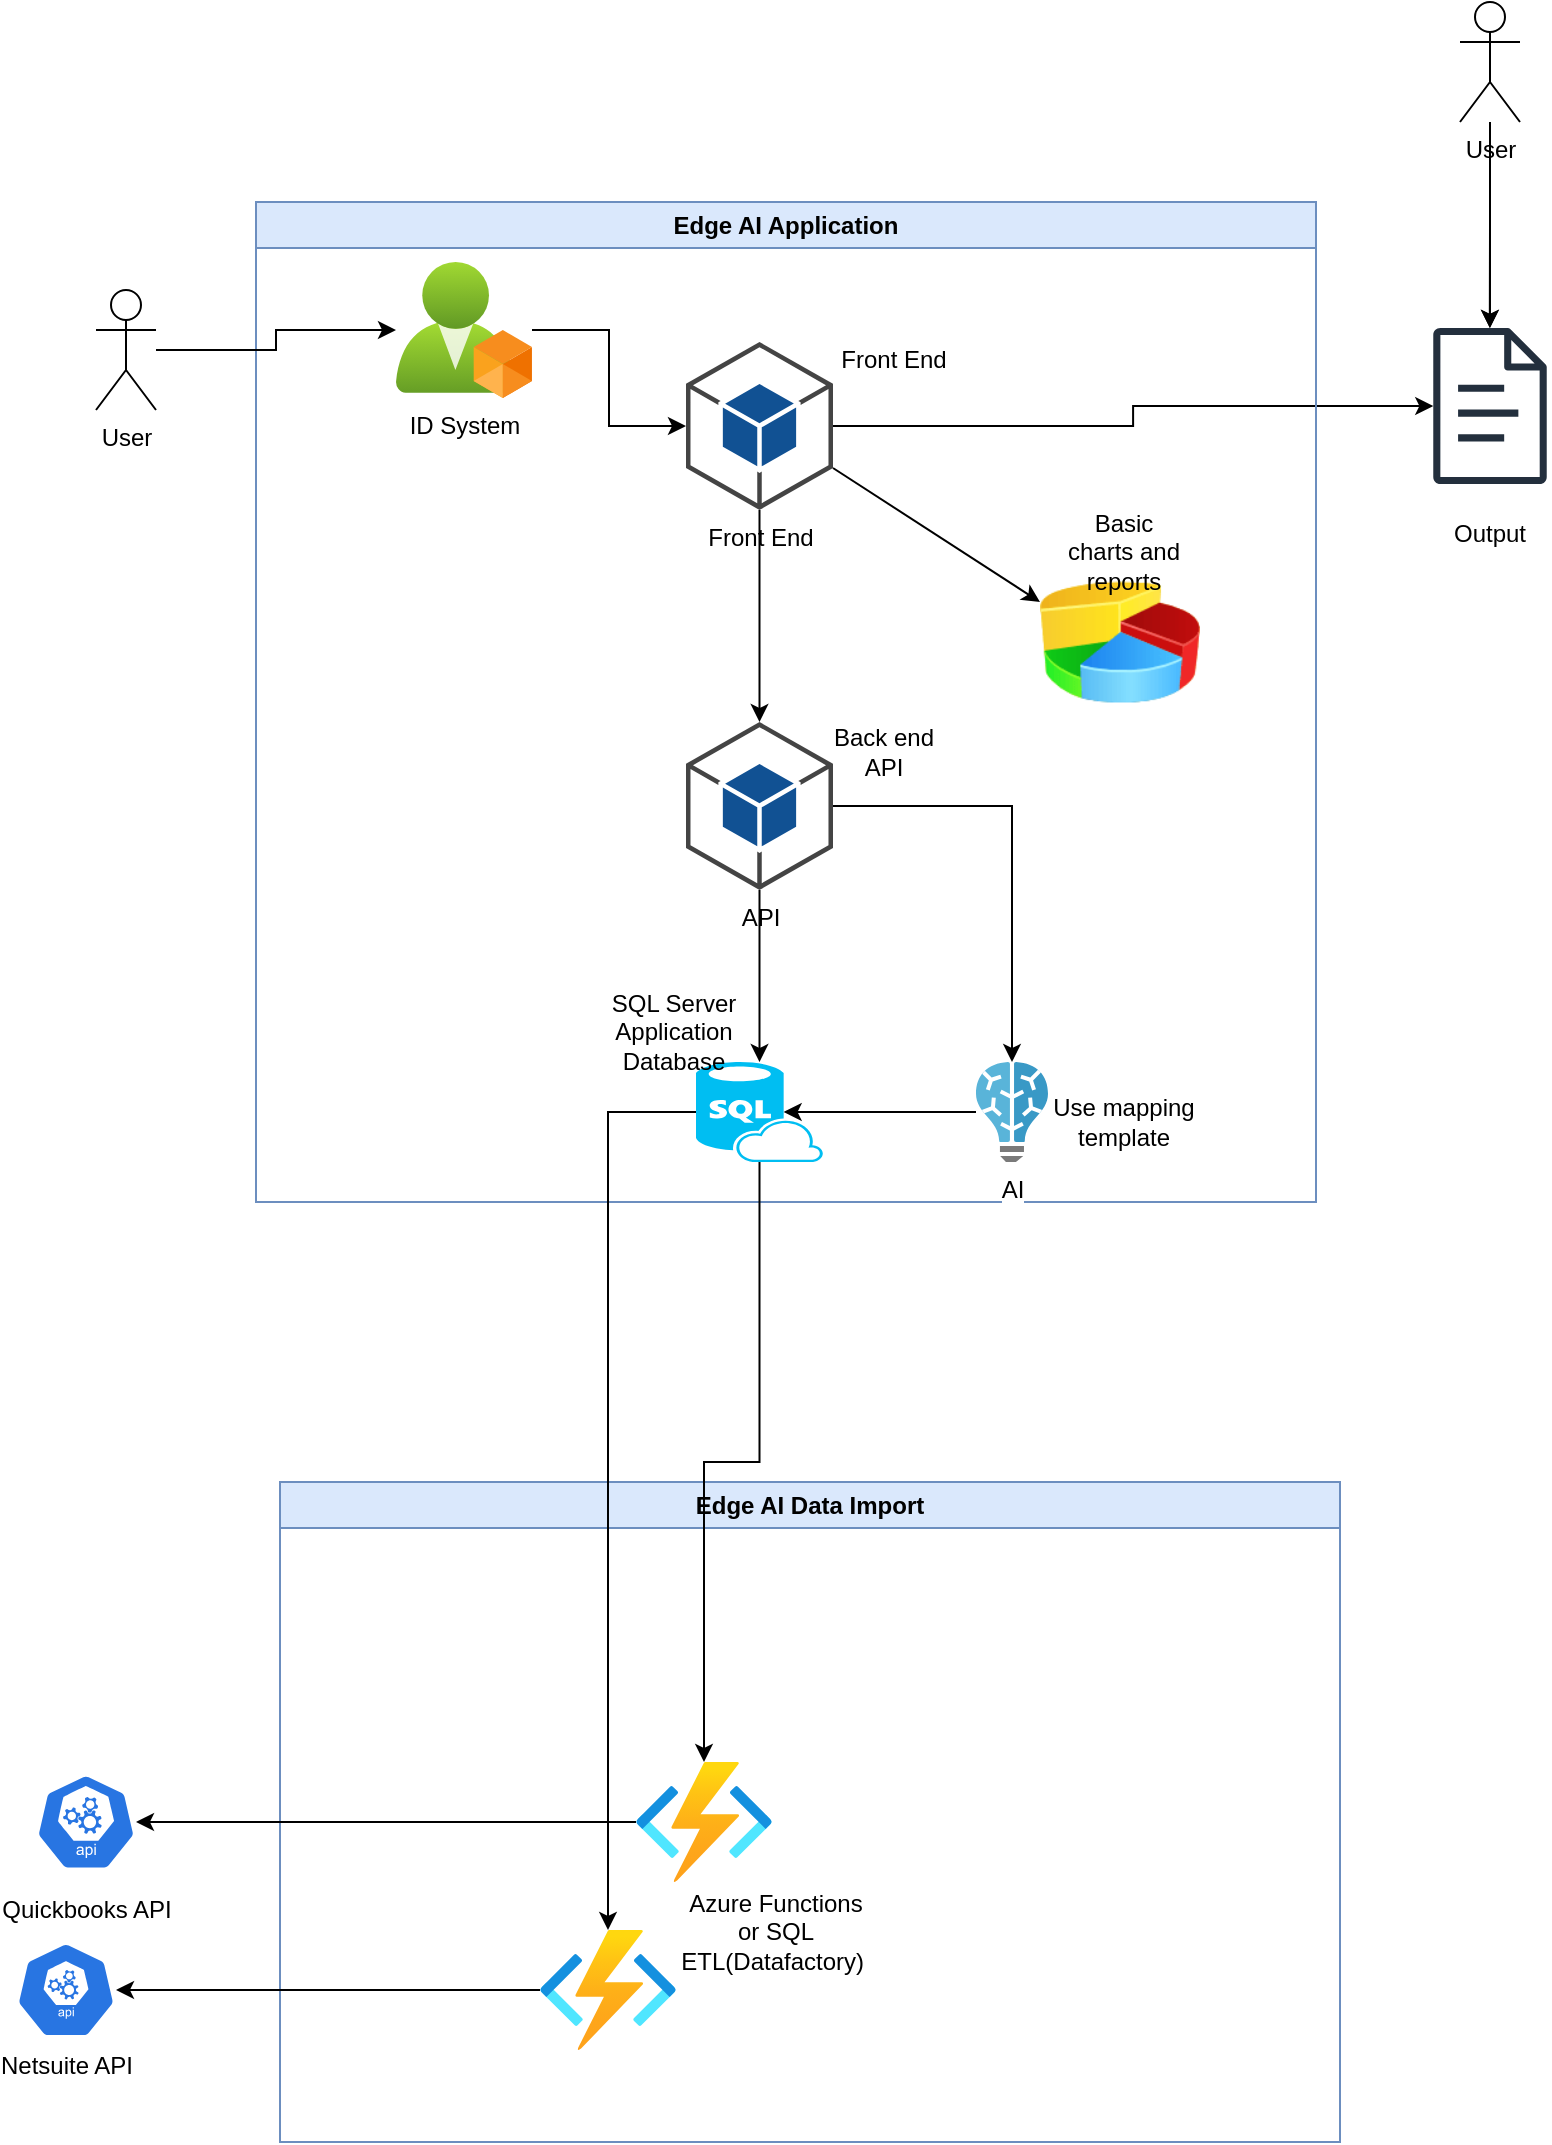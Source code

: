 <mxfile version="22.1.21" type="github">
  <diagram name="Page-1" id="aKkkLzMY0BgT35kmP0Dj">
    <mxGraphModel dx="1434" dy="760" grid="1" gridSize="10" guides="1" tooltips="1" connect="1" arrows="1" fold="1" page="1" pageScale="1" pageWidth="850" pageHeight="1100" math="0" shadow="0">
      <root>
        <mxCell id="0" />
        <mxCell id="1" parent="0" />
        <mxCell id="29shwmDahnXRfhhSZASJ-1" value="Edge AI Data Import" style="swimlane;whiteSpace=wrap;html=1;fillColor=#dae8fc;strokeColor=#6c8ebf;" parent="1" vertex="1">
          <mxGeometry x="162" y="810" width="530" height="330" as="geometry" />
        </mxCell>
        <mxCell id="JIblSGN78RsDUKeL3w1R-13" value="Azure Functions or SQL ETL(Datafactory)&amp;nbsp;" style="text;html=1;strokeColor=none;fillColor=none;align=center;verticalAlign=middle;whiteSpace=wrap;rounded=0;" parent="29shwmDahnXRfhhSZASJ-1" vertex="1">
          <mxGeometry x="218" y="210" width="60" height="30" as="geometry" />
        </mxCell>
        <mxCell id="v-T0KHPP-oXkvQVDS-ob-13" value="" style="image;aspect=fixed;html=1;points=[];align=center;fontSize=12;image=img/lib/azure2/compute/Function_Apps.svg;" parent="29shwmDahnXRfhhSZASJ-1" vertex="1">
          <mxGeometry x="178" y="140" width="68" height="60" as="geometry" />
        </mxCell>
        <mxCell id="v-T0KHPP-oXkvQVDS-ob-14" value="" style="image;aspect=fixed;html=1;points=[];align=center;fontSize=12;image=img/lib/azure2/compute/Function_Apps.svg;" parent="29shwmDahnXRfhhSZASJ-1" vertex="1">
          <mxGeometry x="130" y="224" width="68" height="60" as="geometry" />
        </mxCell>
        <mxCell id="29shwmDahnXRfhhSZASJ-6" value="Quickbooks API" style="sketch=0;html=1;dashed=0;whitespace=wrap;fillColor=#2875E2;strokeColor=#ffffff;points=[[0.005,0.63,0],[0.1,0.2,0],[0.9,0.2,0],[0.5,0,0],[0.995,0.63,0],[0.72,0.99,0],[0.5,1,0],[0.28,0.99,0]];verticalLabelPosition=bottom;align=center;verticalAlign=top;shape=mxgraph.kubernetes.icon;prIcon=api" parent="1" vertex="1">
          <mxGeometry x="40" y="950" width="50" height="60" as="geometry" />
        </mxCell>
        <mxCell id="29shwmDahnXRfhhSZASJ-13" value="" style="sketch=0;outlineConnect=0;fontColor=#232F3E;gradientColor=none;fillColor=#232F3D;strokeColor=none;dashed=0;verticalLabelPosition=bottom;verticalAlign=top;align=center;html=1;fontSize=12;fontStyle=0;aspect=fixed;pointerEvents=1;shape=mxgraph.aws4.document;" parent="1" vertex="1">
          <mxGeometry x="738.5" y="233" width="57" height="78" as="geometry" />
        </mxCell>
        <mxCell id="29shwmDahnXRfhhSZASJ-14" value="" style="edgeStyle=orthogonalEdgeStyle;rounded=0;orthogonalLoop=1;jettySize=auto;html=1;exitX=1;exitY=0.5;exitDx=0;exitDy=0;exitPerimeter=0;" parent="1" source="zwCh8djiiDDHsSN2Gcl9-10" target="29shwmDahnXRfhhSZASJ-13" edge="1">
          <mxGeometry relative="1" as="geometry">
            <mxPoint x="476.5" y="262" as="sourcePoint" />
          </mxGeometry>
        </mxCell>
        <mxCell id="29shwmDahnXRfhhSZASJ-16" value="" style="edgeStyle=orthogonalEdgeStyle;rounded=0;orthogonalLoop=1;jettySize=auto;html=1;" parent="1" source="29shwmDahnXRfhhSZASJ-15" target="29shwmDahnXRfhhSZASJ-13" edge="1">
          <mxGeometry relative="1" as="geometry" />
        </mxCell>
        <mxCell id="v-T0KHPP-oXkvQVDS-ob-9" value="" style="edgeStyle=orthogonalEdgeStyle;rounded=0;orthogonalLoop=1;jettySize=auto;html=1;" parent="1" source="29shwmDahnXRfhhSZASJ-15" target="29shwmDahnXRfhhSZASJ-13" edge="1">
          <mxGeometry relative="1" as="geometry" />
        </mxCell>
        <mxCell id="29shwmDahnXRfhhSZASJ-15" value="User" style="shape=umlActor;verticalLabelPosition=bottom;verticalAlign=top;html=1;outlineConnect=0;" parent="1" vertex="1">
          <mxGeometry x="752" y="70" width="30" height="60" as="geometry" />
        </mxCell>
        <mxCell id="29shwmDahnXRfhhSZASJ-17" value="Output" style="text;html=1;strokeColor=none;fillColor=none;align=center;verticalAlign=middle;whiteSpace=wrap;rounded=0;" parent="1" vertex="1">
          <mxGeometry x="737" y="321" width="60" height="30" as="geometry" />
        </mxCell>
        <mxCell id="zwCh8djiiDDHsSN2Gcl9-1" value="Edge AI Application" style="swimlane;whiteSpace=wrap;html=1;fillColor=#dae8fc;strokeColor=#6c8ebf;" parent="1" vertex="1">
          <mxGeometry x="150" y="170" width="530" height="500" as="geometry" />
        </mxCell>
        <mxCell id="JIblSGN78RsDUKeL3w1R-8" value="" style="edgeStyle=orthogonalEdgeStyle;rounded=0;orthogonalLoop=1;jettySize=auto;html=1;entryX=0.69;entryY=0.5;entryDx=0;entryDy=0;entryPerimeter=0;" parent="zwCh8djiiDDHsSN2Gcl9-1" source="zwCh8djiiDDHsSN2Gcl9-4" target="JIblSGN78RsDUKeL3w1R-1" edge="1">
          <mxGeometry relative="1" as="geometry" />
        </mxCell>
        <mxCell id="zwCh8djiiDDHsSN2Gcl9-4" value="AI" style="image;sketch=0;aspect=fixed;html=1;points=[];align=center;fontSize=12;image=img/lib/mscae/Batch_AI.svg;" parent="zwCh8djiiDDHsSN2Gcl9-1" vertex="1">
          <mxGeometry x="360" y="430" width="36" height="50" as="geometry" />
        </mxCell>
        <mxCell id="zwCh8djiiDDHsSN2Gcl9-10" value="Front End" style="outlineConnect=0;dashed=0;verticalLabelPosition=bottom;verticalAlign=top;align=center;html=1;shape=mxgraph.aws3.android;fillColor=#115193;gradientColor=none;" parent="zwCh8djiiDDHsSN2Gcl9-1" vertex="1">
          <mxGeometry x="215" y="70" width="73.5" height="84" as="geometry" />
        </mxCell>
        <mxCell id="JIblSGN78RsDUKeL3w1R-2" value="" style="edgeStyle=orthogonalEdgeStyle;rounded=0;orthogonalLoop=1;jettySize=auto;html=1;" parent="zwCh8djiiDDHsSN2Gcl9-1" source="zwCh8djiiDDHsSN2Gcl9-9" target="JIblSGN78RsDUKeL3w1R-1" edge="1">
          <mxGeometry relative="1" as="geometry" />
        </mxCell>
        <mxCell id="JIblSGN78RsDUKeL3w1R-3" value="" style="edgeStyle=orthogonalEdgeStyle;rounded=0;orthogonalLoop=1;jettySize=auto;html=1;" parent="zwCh8djiiDDHsSN2Gcl9-1" source="zwCh8djiiDDHsSN2Gcl9-9" target="zwCh8djiiDDHsSN2Gcl9-4" edge="1">
          <mxGeometry relative="1" as="geometry" />
        </mxCell>
        <mxCell id="zwCh8djiiDDHsSN2Gcl9-9" value="API" style="outlineConnect=0;dashed=0;verticalLabelPosition=bottom;verticalAlign=top;align=center;html=1;shape=mxgraph.aws3.android;fillColor=#115193;gradientColor=none;" parent="zwCh8djiiDDHsSN2Gcl9-1" vertex="1">
          <mxGeometry x="215" y="260" width="73.5" height="84" as="geometry" />
        </mxCell>
        <mxCell id="zwCh8djiiDDHsSN2Gcl9-11" value="" style="edgeStyle=orthogonalEdgeStyle;rounded=0;orthogonalLoop=1;jettySize=auto;html=1;" parent="zwCh8djiiDDHsSN2Gcl9-1" source="zwCh8djiiDDHsSN2Gcl9-10" target="zwCh8djiiDDHsSN2Gcl9-9" edge="1">
          <mxGeometry relative="1" as="geometry" />
        </mxCell>
        <mxCell id="v-T0KHPP-oXkvQVDS-ob-4" value="" style="edgeStyle=orthogonalEdgeStyle;rounded=0;orthogonalLoop=1;jettySize=auto;html=1;" parent="zwCh8djiiDDHsSN2Gcl9-1" source="v-T0KHPP-oXkvQVDS-ob-1" target="zwCh8djiiDDHsSN2Gcl9-10" edge="1">
          <mxGeometry relative="1" as="geometry" />
        </mxCell>
        <mxCell id="v-T0KHPP-oXkvQVDS-ob-1" value="ID System" style="image;aspect=fixed;html=1;points=[];align=center;fontSize=12;image=img/lib/azure2/identity/Custom_Azure_AD_Roles.svg;" parent="zwCh8djiiDDHsSN2Gcl9-1" vertex="1">
          <mxGeometry x="70" y="30" width="68" height="68" as="geometry" />
        </mxCell>
        <mxCell id="vixYoc_B4vl1dOdJvGuZ-2" value="Use mapping template" style="text;html=1;strokeColor=none;fillColor=none;align=center;verticalAlign=middle;whiteSpace=wrap;rounded=0;" parent="zwCh8djiiDDHsSN2Gcl9-1" vertex="1">
          <mxGeometry x="396" y="430" width="76" height="60" as="geometry" />
        </mxCell>
        <mxCell id="JIblSGN78RsDUKeL3w1R-1" value="" style="verticalLabelPosition=bottom;html=1;verticalAlign=top;align=center;strokeColor=none;fillColor=#00BEF2;shape=mxgraph.azure.sql_database_sql_azure;" parent="zwCh8djiiDDHsSN2Gcl9-1" vertex="1">
          <mxGeometry x="220" y="430" width="63.5" height="50" as="geometry" />
        </mxCell>
        <mxCell id="JIblSGN78RsDUKeL3w1R-14" value="Front End" style="text;html=1;strokeColor=none;fillColor=none;align=center;verticalAlign=middle;whiteSpace=wrap;rounded=0;" parent="zwCh8djiiDDHsSN2Gcl9-1" vertex="1">
          <mxGeometry x="289" y="64" width="60" height="30" as="geometry" />
        </mxCell>
        <mxCell id="JIblSGN78RsDUKeL3w1R-18" value="Back end API" style="text;html=1;strokeColor=none;fillColor=none;align=center;verticalAlign=middle;whiteSpace=wrap;rounded=0;" parent="zwCh8djiiDDHsSN2Gcl9-1" vertex="1">
          <mxGeometry x="284" y="260" width="60" height="30" as="geometry" />
        </mxCell>
        <mxCell id="JIblSGN78RsDUKeL3w1R-17" value="SQL Server Application Database" style="text;html=1;strokeColor=none;fillColor=none;align=center;verticalAlign=middle;whiteSpace=wrap;rounded=0;" parent="zwCh8djiiDDHsSN2Gcl9-1" vertex="1">
          <mxGeometry x="170" y="400" width="78" height="30" as="geometry" />
        </mxCell>
        <mxCell id="oGEQbCLxaFjtjFKtjBMN-14" value="" style="image;html=1;image=img/lib/clip_art/finance/Pie_Chart_128x128.png" parent="zwCh8djiiDDHsSN2Gcl9-1" vertex="1">
          <mxGeometry x="392" y="180" width="80" height="80" as="geometry" />
        </mxCell>
        <mxCell id="oGEQbCLxaFjtjFKtjBMN-15" value="" style="endArrow=classic;html=1;rounded=0;exitX=1;exitY=0.75;exitDx=0;exitDy=0;exitPerimeter=0;entryX=0;entryY=0.25;entryDx=0;entryDy=0;" parent="zwCh8djiiDDHsSN2Gcl9-1" source="zwCh8djiiDDHsSN2Gcl9-10" target="oGEQbCLxaFjtjFKtjBMN-14" edge="1">
          <mxGeometry width="50" height="50" relative="1" as="geometry">
            <mxPoint x="250" y="250" as="sourcePoint" />
            <mxPoint x="300" y="200" as="targetPoint" />
          </mxGeometry>
        </mxCell>
        <mxCell id="oGEQbCLxaFjtjFKtjBMN-16" value="Basic charts and reports" style="text;html=1;strokeColor=none;fillColor=none;align=center;verticalAlign=middle;whiteSpace=wrap;rounded=0;" parent="zwCh8djiiDDHsSN2Gcl9-1" vertex="1">
          <mxGeometry x="404" y="160" width="60" height="30" as="geometry" />
        </mxCell>
        <mxCell id="v-T0KHPP-oXkvQVDS-ob-3" value="" style="edgeStyle=orthogonalEdgeStyle;rounded=0;orthogonalLoop=1;jettySize=auto;html=1;" parent="1" source="v-T0KHPP-oXkvQVDS-ob-2" target="v-T0KHPP-oXkvQVDS-ob-1" edge="1">
          <mxGeometry relative="1" as="geometry" />
        </mxCell>
        <mxCell id="v-T0KHPP-oXkvQVDS-ob-2" value="User" style="shape=umlActor;verticalLabelPosition=bottom;verticalAlign=top;html=1;outlineConnect=0;" parent="1" vertex="1">
          <mxGeometry x="70" y="214" width="30" height="60" as="geometry" />
        </mxCell>
        <mxCell id="v-T0KHPP-oXkvQVDS-ob-10" value="Netsuite API" style="sketch=0;html=1;dashed=0;whitespace=wrap;fillColor=#2875E2;strokeColor=#ffffff;points=[[0.005,0.63,0],[0.1,0.2,0],[0.9,0.2,0],[0.5,0,0],[0.995,0.63,0],[0.72,0.99,0],[0.5,1,0],[0.28,0.99,0]];verticalLabelPosition=bottom;align=center;verticalAlign=top;shape=mxgraph.kubernetes.icon;prIcon=api" parent="1" vertex="1">
          <mxGeometry x="30" y="1040" width="50" height="48" as="geometry" />
        </mxCell>
        <mxCell id="v-T0KHPP-oXkvQVDS-ob-16" value="" style="edgeStyle=orthogonalEdgeStyle;rounded=0;orthogonalLoop=1;jettySize=auto;html=1;" parent="1" source="v-T0KHPP-oXkvQVDS-ob-13" target="29shwmDahnXRfhhSZASJ-6" edge="1">
          <mxGeometry relative="1" as="geometry" />
        </mxCell>
        <mxCell id="v-T0KHPP-oXkvQVDS-ob-17" value="" style="edgeStyle=orthogonalEdgeStyle;rounded=0;orthogonalLoop=1;jettySize=auto;html=1;" parent="1" source="v-T0KHPP-oXkvQVDS-ob-14" target="v-T0KHPP-oXkvQVDS-ob-10" edge="1">
          <mxGeometry relative="1" as="geometry" />
        </mxCell>
        <mxCell id="oGEQbCLxaFjtjFKtjBMN-6" value="" style="edgeStyle=orthogonalEdgeStyle;rounded=0;orthogonalLoop=1;jettySize=auto;html=1;" parent="1" source="JIblSGN78RsDUKeL3w1R-1" target="v-T0KHPP-oXkvQVDS-ob-13" edge="1">
          <mxGeometry relative="1" as="geometry" />
        </mxCell>
        <mxCell id="oGEQbCLxaFjtjFKtjBMN-7" value="" style="edgeStyle=orthogonalEdgeStyle;rounded=0;orthogonalLoop=1;jettySize=auto;html=1;" parent="1" source="JIblSGN78RsDUKeL3w1R-1" target="v-T0KHPP-oXkvQVDS-ob-14" edge="1">
          <mxGeometry relative="1" as="geometry" />
        </mxCell>
      </root>
    </mxGraphModel>
  </diagram>
</mxfile>
